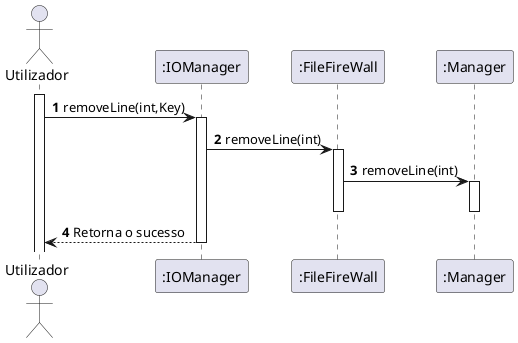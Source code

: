 @startuml

actor "Utilizador" as u
participant ":IOManager" as io
participant ":FileFireWall" as fw
participant ":Manager" as manager
autonumber
activate u
u->io:removeLine(int,Key)
activate io
io->fw:removeLine(int)
activate fw
fw->manager:removeLine(int)
activate manager
deactivate
deactivate
io-->u:Retorna o sucesso
deactivate
@enduml